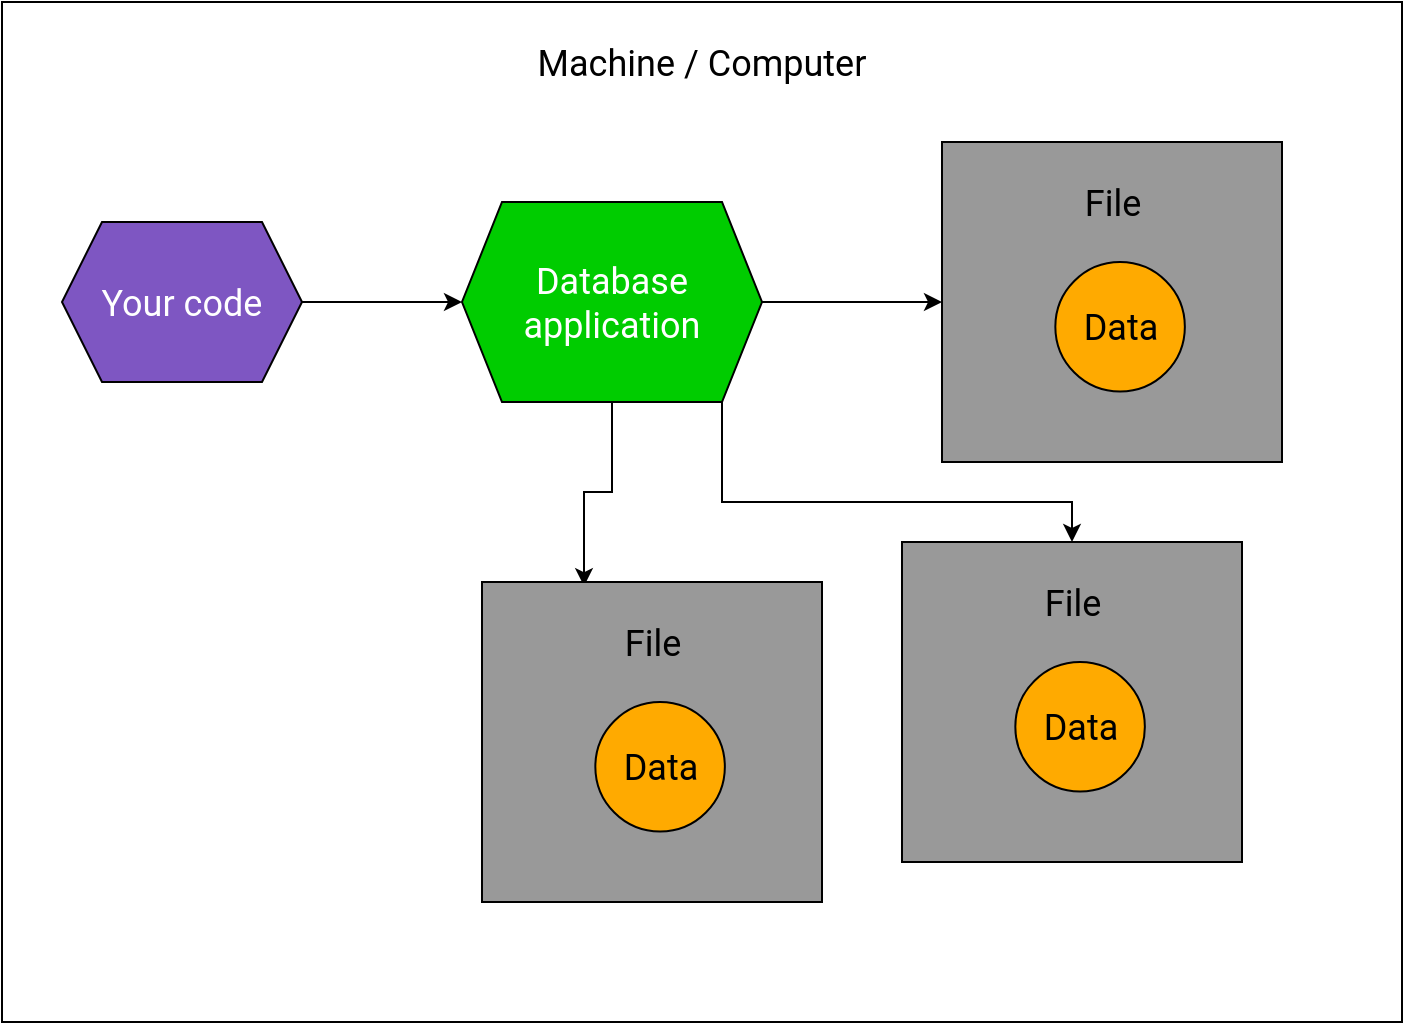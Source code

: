<mxfile>
    <diagram id="objTApYHlBqCKos3M7rL" name="Page-1">
        <mxGraphModel dx="1263" dy="1167" grid="1" gridSize="10" guides="1" tooltips="1" connect="1" arrows="1" fold="1" page="1" pageScale="1" pageWidth="1920" pageHeight="1200" math="0" shadow="0">
            <root>
                <mxCell id="0"/>
                <mxCell id="1" parent="0"/>
                <mxCell id="4" value="" style="rounded=0;whiteSpace=wrap;html=1;fillColor=#FFFFFF;" parent="1" vertex="1">
                    <mxGeometry x="200" y="440" width="700" height="510" as="geometry"/>
                </mxCell>
                <mxCell id="3" value="&lt;font face=&quot;Roboto&quot; data-font-src=&quot;https://fonts.googleapis.com/css?family=Roboto&quot; style=&quot;font-size: 18px&quot;&gt;Machine / Computer&lt;/font&gt;" style="text;html=1;strokeColor=none;fillColor=none;align=center;verticalAlign=middle;whiteSpace=wrap;rounded=0;" parent="1" vertex="1">
                    <mxGeometry x="435" y="460" width="230" height="20" as="geometry"/>
                </mxCell>
                <mxCell id="12" style="edgeStyle=orthogonalEdgeStyle;rounded=0;orthogonalLoop=1;jettySize=auto;html=1;" parent="1" source="9" target="7" edge="1">
                    <mxGeometry relative="1" as="geometry"/>
                </mxCell>
                <mxCell id="35" style="edgeStyle=orthogonalEdgeStyle;rounded=0;orthogonalLoop=1;jettySize=auto;html=1;entryX=0.3;entryY=0.013;entryDx=0;entryDy=0;entryPerimeter=0;" parent="1" source="9" target="31" edge="1">
                    <mxGeometry relative="1" as="geometry"/>
                </mxCell>
                <mxCell id="36" style="edgeStyle=orthogonalEdgeStyle;rounded=0;orthogonalLoop=1;jettySize=auto;html=1;" parent="1" source="9" target="26" edge="1">
                    <mxGeometry relative="1" as="geometry">
                        <Array as="points">
                            <mxPoint x="560" y="690"/>
                            <mxPoint x="735" y="690"/>
                        </Array>
                    </mxGeometry>
                </mxCell>
                <mxCell id="9" value="&lt;font face=&quot;Roboto&quot; data-font-src=&quot;https://fonts.googleapis.com/css?family=Roboto&quot; color=&quot;#ffffff&quot; style=&quot;font-size: 18px&quot;&gt;Database application&lt;/font&gt;" style="shape=hexagon;perimeter=hexagonPerimeter2;whiteSpace=wrap;html=1;fixedSize=1;fillColor=#00CC00;" parent="1" vertex="1">
                    <mxGeometry x="430" y="540" width="150" height="100" as="geometry"/>
                </mxCell>
                <mxCell id="11" value="" style="group;fillColor=#808080;" parent="1" vertex="1" connectable="0">
                    <mxGeometry x="670" y="510" width="170" height="160" as="geometry"/>
                </mxCell>
                <mxCell id="10" value="" style="group" parent="11" vertex="1" connectable="0">
                    <mxGeometry width="170" height="160" as="geometry"/>
                </mxCell>
                <mxCell id="7" value="" style="rounded=0;whiteSpace=wrap;html=1;fillColor=#999999;" parent="10" vertex="1">
                    <mxGeometry width="170" height="160" as="geometry"/>
                </mxCell>
                <mxCell id="8" value="&lt;font face=&quot;Roboto&quot; data-font-src=&quot;https://fonts.googleapis.com/css?family=Roboto&quot; style=&quot;font-size: 18px&quot;&gt;File&lt;/font&gt;" style="text;html=1;strokeColor=none;fillColor=none;align=center;verticalAlign=middle;whiteSpace=wrap;rounded=0;" parent="10" vertex="1">
                    <mxGeometry x="22.667" y="20" width="124.667" height="20" as="geometry"/>
                </mxCell>
                <mxCell id="5" value="&lt;font face=&quot;Roboto&quot; data-font-src=&quot;https://fonts.googleapis.com/css?family=Roboto&quot; style=&quot;font-size: 18px&quot;&gt;Data&lt;/font&gt;" style="ellipse;whiteSpace=wrap;html=1;aspect=fixed;fillColor=#fa0;" parent="10" vertex="1">
                    <mxGeometry x="56.667" y="60" width="64.762" height="64.762" as="geometry"/>
                </mxCell>
                <mxCell id="24" value="" style="group;fillColor=#808080;" parent="1" vertex="1" connectable="0">
                    <mxGeometry x="650" y="710" width="170" height="160" as="geometry"/>
                </mxCell>
                <mxCell id="25" value="" style="group" parent="24" vertex="1" connectable="0">
                    <mxGeometry width="170" height="160" as="geometry"/>
                </mxCell>
                <mxCell id="26" value="" style="rounded=0;whiteSpace=wrap;html=1;fillColor=#999999;" parent="25" vertex="1">
                    <mxGeometry width="170" height="160" as="geometry"/>
                </mxCell>
                <mxCell id="27" value="&lt;font face=&quot;Roboto&quot; data-font-src=&quot;https://fonts.googleapis.com/css?family=Roboto&quot; style=&quot;font-size: 18px&quot;&gt;File&lt;/font&gt;" style="text;html=1;strokeColor=none;fillColor=none;align=center;verticalAlign=middle;whiteSpace=wrap;rounded=0;" parent="25" vertex="1">
                    <mxGeometry x="22.667" y="20" width="124.667" height="20" as="geometry"/>
                </mxCell>
                <mxCell id="28" value="&lt;font face=&quot;Roboto&quot; data-font-src=&quot;https://fonts.googleapis.com/css?family=Roboto&quot; style=&quot;font-size: 18px&quot;&gt;Data&lt;/font&gt;" style="ellipse;whiteSpace=wrap;html=1;aspect=fixed;fillColor=#fa0;" parent="25" vertex="1">
                    <mxGeometry x="56.667" y="60" width="64.762" height="64.762" as="geometry"/>
                </mxCell>
                <mxCell id="29" value="" style="group;fillColor=#808080;" parent="1" vertex="1" connectable="0">
                    <mxGeometry x="440" y="730" width="170" height="160" as="geometry"/>
                </mxCell>
                <mxCell id="30" value="" style="group" parent="29" vertex="1" connectable="0">
                    <mxGeometry width="170" height="160" as="geometry"/>
                </mxCell>
                <mxCell id="31" value="" style="rounded=0;whiteSpace=wrap;html=1;fillColor=#999999;" parent="30" vertex="1">
                    <mxGeometry width="170" height="160" as="geometry"/>
                </mxCell>
                <mxCell id="32" value="&lt;font face=&quot;Roboto&quot; data-font-src=&quot;https://fonts.googleapis.com/css?family=Roboto&quot; style=&quot;font-size: 18px&quot;&gt;File&lt;/font&gt;" style="text;html=1;strokeColor=none;fillColor=none;align=center;verticalAlign=middle;whiteSpace=wrap;rounded=0;" parent="30" vertex="1">
                    <mxGeometry x="22.667" y="20" width="124.667" height="20" as="geometry"/>
                </mxCell>
                <mxCell id="33" value="&lt;font face=&quot;Roboto&quot; data-font-src=&quot;https://fonts.googleapis.com/css?family=Roboto&quot; style=&quot;font-size: 18px&quot;&gt;Data&lt;/font&gt;" style="ellipse;whiteSpace=wrap;html=1;aspect=fixed;fillColor=#fa0;" parent="30" vertex="1">
                    <mxGeometry x="56.667" y="60" width="64.762" height="64.762" as="geometry"/>
                </mxCell>
                <mxCell id="39" style="edgeStyle=orthogonalEdgeStyle;rounded=0;orthogonalLoop=1;jettySize=auto;html=1;" parent="1" source="16" target="9" edge="1">
                    <mxGeometry relative="1" as="geometry"/>
                </mxCell>
                <mxCell id="16" value="&lt;font face=&quot;Roboto&quot; data-font-src=&quot;https://fonts.googleapis.com/css?family=Roboto&quot; color=&quot;#ffffff&quot; style=&quot;font-size: 18px&quot;&gt;Your code&lt;/font&gt;" style="shape=hexagon;perimeter=hexagonPerimeter2;whiteSpace=wrap;html=1;fixedSize=1;fillColor=#7e56c2;" parent="1" vertex="1">
                    <mxGeometry x="230" y="550" width="120" height="80" as="geometry"/>
                </mxCell>
            </root>
        </mxGraphModel>
    </diagram>
</mxfile>
